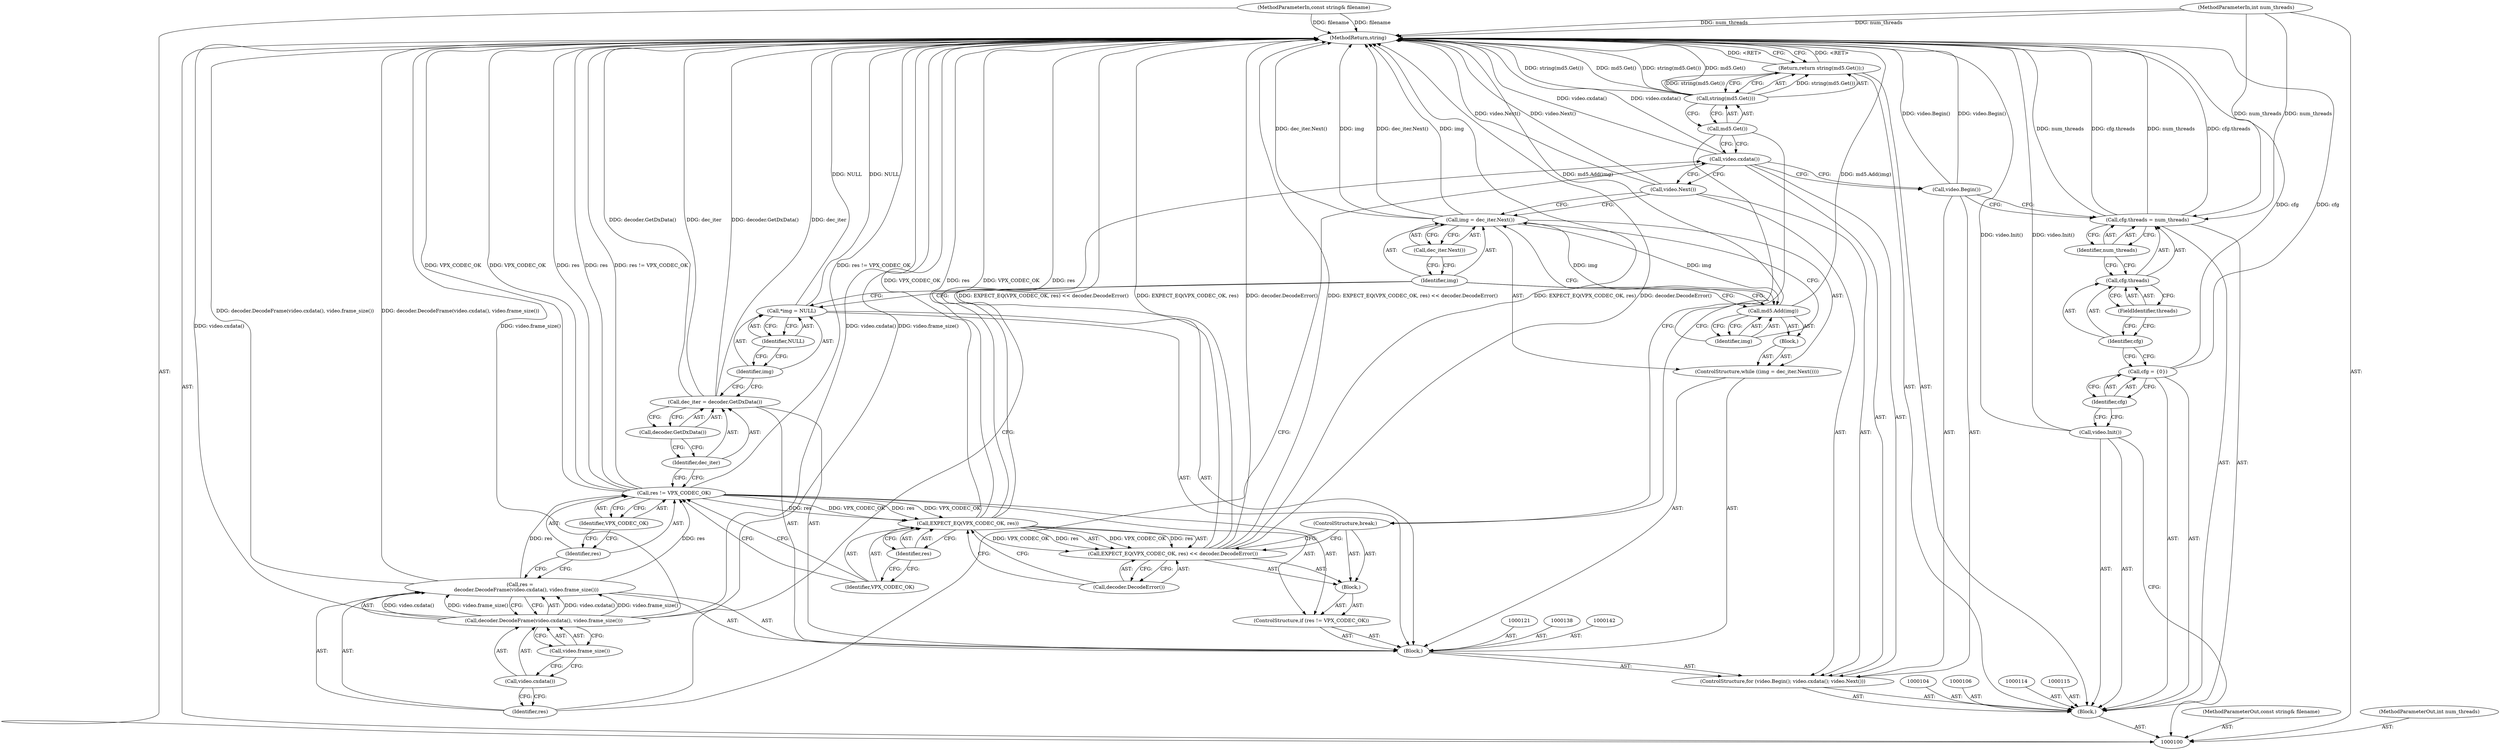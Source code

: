 digraph "1_Android_5a9753fca56f0eeb9f61e342b2fccffc364f9426_123" {
"1000156" [label="(MethodReturn,string)"];
"1000101" [label="(MethodParameterIn,const string& filename)"];
"1000235" [label="(MethodParameterOut,const string& filename)"];
"1000102" [label="(MethodParameterIn,int num_threads)"];
"1000236" [label="(MethodParameterOut,int num_threads)"];
"1000103" [label="(Block,)"];
"1000116" [label="(ControlStructure,for (video.Begin(); video.cxdata(); video.Next()))"];
"1000118" [label="(Call,video.cxdata())"];
"1000119" [label="(Call,video.Next())"];
"1000117" [label="(Call,video.Begin())"];
"1000122" [label="(Call,res =\n        decoder.DecodeFrame(video.cxdata(), video.frame_size()))"];
"1000123" [label="(Identifier,res)"];
"1000125" [label="(Call,video.cxdata())"];
"1000126" [label="(Call,video.frame_size())"];
"1000124" [label="(Call,decoder.DecodeFrame(video.cxdata(), video.frame_size()))"];
"1000127" [label="(ControlStructure,if (res != VPX_CODEC_OK))"];
"1000130" [label="(Identifier,VPX_CODEC_OK)"];
"1000131" [label="(Block,)"];
"1000128" [label="(Call,res != VPX_CODEC_OK)"];
"1000129" [label="(Identifier,res)"];
"1000134" [label="(Identifier,VPX_CODEC_OK)"];
"1000135" [label="(Identifier,res)"];
"1000136" [label="(Call,decoder.DecodeError())"];
"1000132" [label="(Call,EXPECT_EQ(VPX_CODEC_OK, res) << decoder.DecodeError())"];
"1000133" [label="(Call,EXPECT_EQ(VPX_CODEC_OK, res))"];
"1000137" [label="(ControlStructure,break;)"];
"1000139" [label="(Call,dec_iter = decoder.GetDxData())"];
"1000140" [label="(Identifier,dec_iter)"];
"1000141" [label="(Call,decoder.GetDxData())"];
"1000120" [label="(Block,)"];
"1000143" [label="(Call,*img = NULL)"];
"1000144" [label="(Identifier,img)"];
"1000145" [label="(Identifier,NULL)"];
"1000146" [label="(ControlStructure,while ((img = dec_iter.Next())))"];
"1000149" [label="(Call,dec_iter.Next())"];
"1000150" [label="(Block,)"];
"1000147" [label="(Call,img = dec_iter.Next())"];
"1000148" [label="(Identifier,img)"];
"1000152" [label="(Identifier,img)"];
"1000151" [label="(Call,md5.Add(img))"];
"1000154" [label="(Call,string(md5.Get()))"];
"1000155" [label="(Call,md5.Get())"];
"1000153" [label="(Return,return string(md5.Get());)"];
"1000105" [label="(Call,video.Init())"];
"1000107" [label="(Call,cfg = {0})"];
"1000108" [label="(Identifier,cfg)"];
"1000113" [label="(Identifier,num_threads)"];
"1000109" [label="(Call,cfg.threads = num_threads)"];
"1000110" [label="(Call,cfg.threads)"];
"1000111" [label="(Identifier,cfg)"];
"1000112" [label="(FieldIdentifier,threads)"];
"1000156" -> "1000100"  [label="AST: "];
"1000156" -> "1000153"  [label="CFG: "];
"1000153" -> "1000156"  [label="DDG: <RET>"];
"1000117" -> "1000156"  [label="DDG: video.Begin()"];
"1000124" -> "1000156"  [label="DDG: video.cxdata()"];
"1000124" -> "1000156"  [label="DDG: video.frame_size()"];
"1000107" -> "1000156"  [label="DDG: cfg"];
"1000105" -> "1000156"  [label="DDG: video.Init()"];
"1000139" -> "1000156"  [label="DDG: dec_iter"];
"1000139" -> "1000156"  [label="DDG: decoder.GetDxData()"];
"1000118" -> "1000156"  [label="DDG: video.cxdata()"];
"1000154" -> "1000156"  [label="DDG: string(md5.Get())"];
"1000154" -> "1000156"  [label="DDG: md5.Get()"];
"1000128" -> "1000156"  [label="DDG: res != VPX_CODEC_OK"];
"1000128" -> "1000156"  [label="DDG: VPX_CODEC_OK"];
"1000128" -> "1000156"  [label="DDG: res"];
"1000119" -> "1000156"  [label="DDG: video.Next()"];
"1000122" -> "1000156"  [label="DDG: decoder.DecodeFrame(video.cxdata(), video.frame_size())"];
"1000151" -> "1000156"  [label="DDG: md5.Add(img)"];
"1000132" -> "1000156"  [label="DDG: EXPECT_EQ(VPX_CODEC_OK, res) << decoder.DecodeError()"];
"1000132" -> "1000156"  [label="DDG: EXPECT_EQ(VPX_CODEC_OK, res)"];
"1000132" -> "1000156"  [label="DDG: decoder.DecodeError()"];
"1000133" -> "1000156"  [label="DDG: VPX_CODEC_OK"];
"1000133" -> "1000156"  [label="DDG: res"];
"1000147" -> "1000156"  [label="DDG: dec_iter.Next()"];
"1000147" -> "1000156"  [label="DDG: img"];
"1000102" -> "1000156"  [label="DDG: num_threads"];
"1000109" -> "1000156"  [label="DDG: num_threads"];
"1000109" -> "1000156"  [label="DDG: cfg.threads"];
"1000101" -> "1000156"  [label="DDG: filename"];
"1000143" -> "1000156"  [label="DDG: NULL"];
"1000101" -> "1000100"  [label="AST: "];
"1000101" -> "1000156"  [label="DDG: filename"];
"1000235" -> "1000100"  [label="AST: "];
"1000102" -> "1000100"  [label="AST: "];
"1000102" -> "1000156"  [label="DDG: num_threads"];
"1000102" -> "1000109"  [label="DDG: num_threads"];
"1000236" -> "1000100"  [label="AST: "];
"1000103" -> "1000100"  [label="AST: "];
"1000104" -> "1000103"  [label="AST: "];
"1000105" -> "1000103"  [label="AST: "];
"1000106" -> "1000103"  [label="AST: "];
"1000107" -> "1000103"  [label="AST: "];
"1000109" -> "1000103"  [label="AST: "];
"1000114" -> "1000103"  [label="AST: "];
"1000115" -> "1000103"  [label="AST: "];
"1000116" -> "1000103"  [label="AST: "];
"1000153" -> "1000103"  [label="AST: "];
"1000116" -> "1000103"  [label="AST: "];
"1000117" -> "1000116"  [label="AST: "];
"1000118" -> "1000116"  [label="AST: "];
"1000119" -> "1000116"  [label="AST: "];
"1000120" -> "1000116"  [label="AST: "];
"1000118" -> "1000116"  [label="AST: "];
"1000118" -> "1000117"  [label="CFG: "];
"1000118" -> "1000119"  [label="CFG: "];
"1000123" -> "1000118"  [label="CFG: "];
"1000155" -> "1000118"  [label="CFG: "];
"1000118" -> "1000156"  [label="DDG: video.cxdata()"];
"1000119" -> "1000116"  [label="AST: "];
"1000119" -> "1000147"  [label="CFG: "];
"1000118" -> "1000119"  [label="CFG: "];
"1000119" -> "1000156"  [label="DDG: video.Next()"];
"1000117" -> "1000116"  [label="AST: "];
"1000117" -> "1000109"  [label="CFG: "];
"1000118" -> "1000117"  [label="CFG: "];
"1000117" -> "1000156"  [label="DDG: video.Begin()"];
"1000122" -> "1000120"  [label="AST: "];
"1000122" -> "1000124"  [label="CFG: "];
"1000123" -> "1000122"  [label="AST: "];
"1000124" -> "1000122"  [label="AST: "];
"1000129" -> "1000122"  [label="CFG: "];
"1000122" -> "1000156"  [label="DDG: decoder.DecodeFrame(video.cxdata(), video.frame_size())"];
"1000124" -> "1000122"  [label="DDG: video.cxdata()"];
"1000124" -> "1000122"  [label="DDG: video.frame_size()"];
"1000122" -> "1000128"  [label="DDG: res"];
"1000123" -> "1000122"  [label="AST: "];
"1000123" -> "1000118"  [label="CFG: "];
"1000125" -> "1000123"  [label="CFG: "];
"1000125" -> "1000124"  [label="AST: "];
"1000125" -> "1000123"  [label="CFG: "];
"1000126" -> "1000125"  [label="CFG: "];
"1000126" -> "1000124"  [label="AST: "];
"1000126" -> "1000125"  [label="CFG: "];
"1000124" -> "1000126"  [label="CFG: "];
"1000124" -> "1000122"  [label="AST: "];
"1000124" -> "1000126"  [label="CFG: "];
"1000125" -> "1000124"  [label="AST: "];
"1000126" -> "1000124"  [label="AST: "];
"1000122" -> "1000124"  [label="CFG: "];
"1000124" -> "1000156"  [label="DDG: video.cxdata()"];
"1000124" -> "1000156"  [label="DDG: video.frame_size()"];
"1000124" -> "1000122"  [label="DDG: video.cxdata()"];
"1000124" -> "1000122"  [label="DDG: video.frame_size()"];
"1000127" -> "1000120"  [label="AST: "];
"1000128" -> "1000127"  [label="AST: "];
"1000131" -> "1000127"  [label="AST: "];
"1000130" -> "1000128"  [label="AST: "];
"1000130" -> "1000129"  [label="CFG: "];
"1000128" -> "1000130"  [label="CFG: "];
"1000131" -> "1000127"  [label="AST: "];
"1000132" -> "1000131"  [label="AST: "];
"1000137" -> "1000131"  [label="AST: "];
"1000128" -> "1000127"  [label="AST: "];
"1000128" -> "1000130"  [label="CFG: "];
"1000129" -> "1000128"  [label="AST: "];
"1000130" -> "1000128"  [label="AST: "];
"1000134" -> "1000128"  [label="CFG: "];
"1000140" -> "1000128"  [label="CFG: "];
"1000128" -> "1000156"  [label="DDG: res != VPX_CODEC_OK"];
"1000128" -> "1000156"  [label="DDG: VPX_CODEC_OK"];
"1000128" -> "1000156"  [label="DDG: res"];
"1000122" -> "1000128"  [label="DDG: res"];
"1000128" -> "1000133"  [label="DDG: VPX_CODEC_OK"];
"1000128" -> "1000133"  [label="DDG: res"];
"1000129" -> "1000128"  [label="AST: "];
"1000129" -> "1000122"  [label="CFG: "];
"1000130" -> "1000129"  [label="CFG: "];
"1000134" -> "1000133"  [label="AST: "];
"1000134" -> "1000128"  [label="CFG: "];
"1000135" -> "1000134"  [label="CFG: "];
"1000135" -> "1000133"  [label="AST: "];
"1000135" -> "1000134"  [label="CFG: "];
"1000133" -> "1000135"  [label="CFG: "];
"1000136" -> "1000132"  [label="AST: "];
"1000136" -> "1000133"  [label="CFG: "];
"1000132" -> "1000136"  [label="CFG: "];
"1000132" -> "1000131"  [label="AST: "];
"1000132" -> "1000136"  [label="CFG: "];
"1000133" -> "1000132"  [label="AST: "];
"1000136" -> "1000132"  [label="AST: "];
"1000137" -> "1000132"  [label="CFG: "];
"1000132" -> "1000156"  [label="DDG: EXPECT_EQ(VPX_CODEC_OK, res) << decoder.DecodeError()"];
"1000132" -> "1000156"  [label="DDG: EXPECT_EQ(VPX_CODEC_OK, res)"];
"1000132" -> "1000156"  [label="DDG: decoder.DecodeError()"];
"1000133" -> "1000132"  [label="DDG: VPX_CODEC_OK"];
"1000133" -> "1000132"  [label="DDG: res"];
"1000133" -> "1000132"  [label="AST: "];
"1000133" -> "1000135"  [label="CFG: "];
"1000134" -> "1000133"  [label="AST: "];
"1000135" -> "1000133"  [label="AST: "];
"1000136" -> "1000133"  [label="CFG: "];
"1000133" -> "1000156"  [label="DDG: VPX_CODEC_OK"];
"1000133" -> "1000156"  [label="DDG: res"];
"1000133" -> "1000132"  [label="DDG: VPX_CODEC_OK"];
"1000133" -> "1000132"  [label="DDG: res"];
"1000128" -> "1000133"  [label="DDG: VPX_CODEC_OK"];
"1000128" -> "1000133"  [label="DDG: res"];
"1000137" -> "1000131"  [label="AST: "];
"1000137" -> "1000132"  [label="CFG: "];
"1000155" -> "1000137"  [label="CFG: "];
"1000139" -> "1000120"  [label="AST: "];
"1000139" -> "1000141"  [label="CFG: "];
"1000140" -> "1000139"  [label="AST: "];
"1000141" -> "1000139"  [label="AST: "];
"1000144" -> "1000139"  [label="CFG: "];
"1000139" -> "1000156"  [label="DDG: dec_iter"];
"1000139" -> "1000156"  [label="DDG: decoder.GetDxData()"];
"1000140" -> "1000139"  [label="AST: "];
"1000140" -> "1000128"  [label="CFG: "];
"1000141" -> "1000140"  [label="CFG: "];
"1000141" -> "1000139"  [label="AST: "];
"1000141" -> "1000140"  [label="CFG: "];
"1000139" -> "1000141"  [label="CFG: "];
"1000120" -> "1000116"  [label="AST: "];
"1000121" -> "1000120"  [label="AST: "];
"1000122" -> "1000120"  [label="AST: "];
"1000127" -> "1000120"  [label="AST: "];
"1000138" -> "1000120"  [label="AST: "];
"1000139" -> "1000120"  [label="AST: "];
"1000142" -> "1000120"  [label="AST: "];
"1000143" -> "1000120"  [label="AST: "];
"1000146" -> "1000120"  [label="AST: "];
"1000143" -> "1000120"  [label="AST: "];
"1000143" -> "1000145"  [label="CFG: "];
"1000144" -> "1000143"  [label="AST: "];
"1000145" -> "1000143"  [label="AST: "];
"1000148" -> "1000143"  [label="CFG: "];
"1000143" -> "1000156"  [label="DDG: NULL"];
"1000144" -> "1000143"  [label="AST: "];
"1000144" -> "1000139"  [label="CFG: "];
"1000145" -> "1000144"  [label="CFG: "];
"1000145" -> "1000143"  [label="AST: "];
"1000145" -> "1000144"  [label="CFG: "];
"1000143" -> "1000145"  [label="CFG: "];
"1000146" -> "1000120"  [label="AST: "];
"1000147" -> "1000146"  [label="AST: "];
"1000150" -> "1000146"  [label="AST: "];
"1000149" -> "1000147"  [label="AST: "];
"1000149" -> "1000148"  [label="CFG: "];
"1000147" -> "1000149"  [label="CFG: "];
"1000150" -> "1000146"  [label="AST: "];
"1000151" -> "1000150"  [label="AST: "];
"1000147" -> "1000146"  [label="AST: "];
"1000147" -> "1000149"  [label="CFG: "];
"1000148" -> "1000147"  [label="AST: "];
"1000149" -> "1000147"  [label="AST: "];
"1000152" -> "1000147"  [label="CFG: "];
"1000119" -> "1000147"  [label="CFG: "];
"1000147" -> "1000156"  [label="DDG: dec_iter.Next()"];
"1000147" -> "1000156"  [label="DDG: img"];
"1000147" -> "1000151"  [label="DDG: img"];
"1000148" -> "1000147"  [label="AST: "];
"1000148" -> "1000151"  [label="CFG: "];
"1000148" -> "1000143"  [label="CFG: "];
"1000149" -> "1000148"  [label="CFG: "];
"1000152" -> "1000151"  [label="AST: "];
"1000152" -> "1000147"  [label="CFG: "];
"1000151" -> "1000152"  [label="CFG: "];
"1000151" -> "1000150"  [label="AST: "];
"1000151" -> "1000152"  [label="CFG: "];
"1000152" -> "1000151"  [label="AST: "];
"1000148" -> "1000151"  [label="CFG: "];
"1000151" -> "1000156"  [label="DDG: md5.Add(img)"];
"1000147" -> "1000151"  [label="DDG: img"];
"1000154" -> "1000153"  [label="AST: "];
"1000154" -> "1000155"  [label="CFG: "];
"1000155" -> "1000154"  [label="AST: "];
"1000153" -> "1000154"  [label="CFG: "];
"1000154" -> "1000156"  [label="DDG: string(md5.Get())"];
"1000154" -> "1000156"  [label="DDG: md5.Get()"];
"1000154" -> "1000153"  [label="DDG: string(md5.Get())"];
"1000155" -> "1000154"  [label="AST: "];
"1000155" -> "1000118"  [label="CFG: "];
"1000155" -> "1000137"  [label="CFG: "];
"1000154" -> "1000155"  [label="CFG: "];
"1000153" -> "1000103"  [label="AST: "];
"1000153" -> "1000154"  [label="CFG: "];
"1000154" -> "1000153"  [label="AST: "];
"1000156" -> "1000153"  [label="CFG: "];
"1000153" -> "1000156"  [label="DDG: <RET>"];
"1000154" -> "1000153"  [label="DDG: string(md5.Get())"];
"1000105" -> "1000103"  [label="AST: "];
"1000105" -> "1000100"  [label="CFG: "];
"1000108" -> "1000105"  [label="CFG: "];
"1000105" -> "1000156"  [label="DDG: video.Init()"];
"1000107" -> "1000103"  [label="AST: "];
"1000107" -> "1000108"  [label="CFG: "];
"1000108" -> "1000107"  [label="AST: "];
"1000111" -> "1000107"  [label="CFG: "];
"1000107" -> "1000156"  [label="DDG: cfg"];
"1000108" -> "1000107"  [label="AST: "];
"1000108" -> "1000105"  [label="CFG: "];
"1000107" -> "1000108"  [label="CFG: "];
"1000113" -> "1000109"  [label="AST: "];
"1000113" -> "1000110"  [label="CFG: "];
"1000109" -> "1000113"  [label="CFG: "];
"1000109" -> "1000103"  [label="AST: "];
"1000109" -> "1000113"  [label="CFG: "];
"1000110" -> "1000109"  [label="AST: "];
"1000113" -> "1000109"  [label="AST: "];
"1000117" -> "1000109"  [label="CFG: "];
"1000109" -> "1000156"  [label="DDG: num_threads"];
"1000109" -> "1000156"  [label="DDG: cfg.threads"];
"1000102" -> "1000109"  [label="DDG: num_threads"];
"1000110" -> "1000109"  [label="AST: "];
"1000110" -> "1000112"  [label="CFG: "];
"1000111" -> "1000110"  [label="AST: "];
"1000112" -> "1000110"  [label="AST: "];
"1000113" -> "1000110"  [label="CFG: "];
"1000111" -> "1000110"  [label="AST: "];
"1000111" -> "1000107"  [label="CFG: "];
"1000112" -> "1000111"  [label="CFG: "];
"1000112" -> "1000110"  [label="AST: "];
"1000112" -> "1000111"  [label="CFG: "];
"1000110" -> "1000112"  [label="CFG: "];
}
